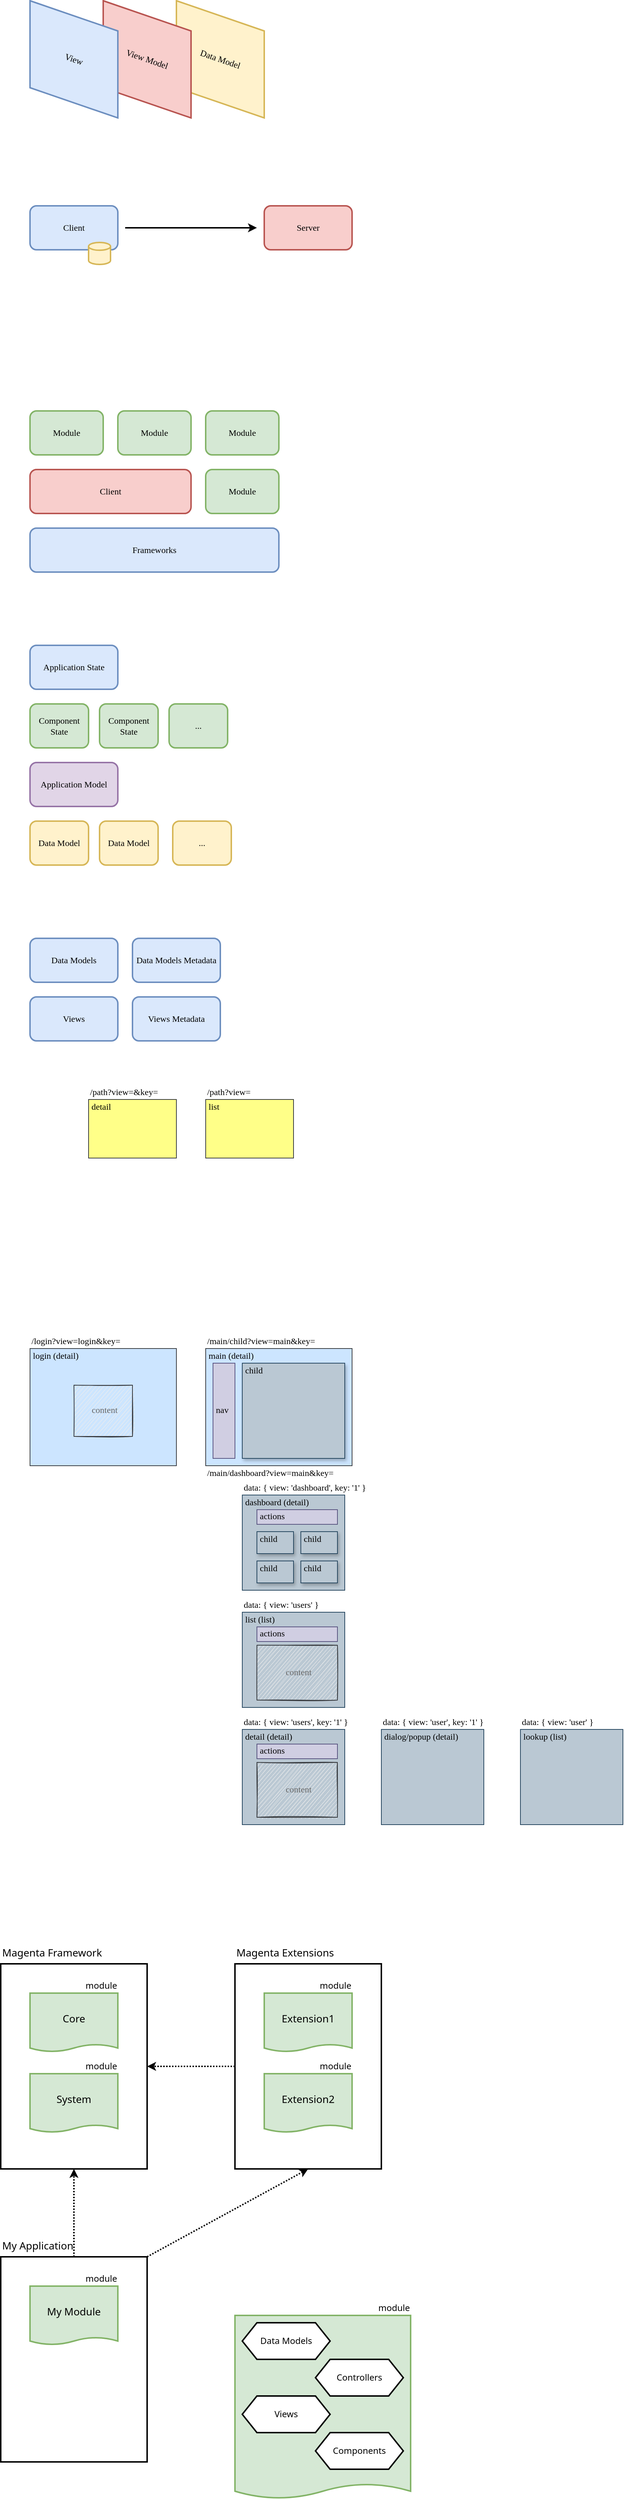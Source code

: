 <mxfile version="14.1.8" type="device"><diagram id="37Ybmm4Dmz9JesclV2Sd" name="Page-1"><mxGraphModel dx="1086" dy="846" grid="1" gridSize="10" guides="1" tooltips="1" connect="1" arrows="1" fold="1" page="1" pageScale="2" pageWidth="827" pageHeight="1169" math="0" shadow="0"><root><mxCell id="0"/><mxCell id="1" parent="0"/><mxCell id="TU3Rfkp5PNntVpc4PH2R-1" value="" style="rounded=0;whiteSpace=wrap;html=1;strokeWidth=2;fontSize=14;fontFamily=Segoe UI;" vertex="1" parent="1"><mxGeometry x="80" y="2880" width="200" height="280" as="geometry"/></mxCell><mxCell id="-D_nfTBE2GjVzK5mQawW-10" value="" style="shape=parallelogram;perimeter=parallelogramPerimeter;whiteSpace=wrap;html=1;fixedSize=1;rotation=90;fillColor=#fff2cc;strokeColor=#d6b656;size=41.25;horizontal=0;strokeWidth=2;fontFamily=Candara;" parent="1" vertex="1"><mxGeometry x="300" y="220" width="160" height="120" as="geometry"/></mxCell><mxCell id="-D_nfTBE2GjVzK5mQawW-11" value="Data Model" style="text;html=1;strokeColor=none;fillColor=none;align=center;verticalAlign=middle;whiteSpace=wrap;rounded=0;rotation=19;fontFamily=Candara;" parent="1" vertex="1"><mxGeometry x="315" y="270" width="130" height="20" as="geometry"/></mxCell><mxCell id="-D_nfTBE2GjVzK5mQawW-5" value="" style="shape=parallelogram;perimeter=parallelogramPerimeter;whiteSpace=wrap;html=1;fixedSize=1;rotation=90;fillColor=#f8cecc;strokeColor=#b85450;size=41.25;horizontal=0;strokeWidth=2;fontFamily=Candara;" parent="1" vertex="1"><mxGeometry x="200" y="220" width="160" height="120" as="geometry"/></mxCell><mxCell id="-D_nfTBE2GjVzK5mQawW-9" value="View Model" style="text;html=1;strokeColor=none;fillColor=none;align=center;verticalAlign=middle;whiteSpace=wrap;rounded=0;rotation=19;fontFamily=Candara;" parent="1" vertex="1"><mxGeometry x="215" y="270" width="130" height="20" as="geometry"/></mxCell><mxCell id="-D_nfTBE2GjVzK5mQawW-6" value="" style="shape=parallelogram;perimeter=parallelogramPerimeter;whiteSpace=wrap;html=1;fixedSize=1;rotation=90;fillColor=#dae8fc;strokeColor=#6c8ebf;size=41.25;horizontal=0;strokeWidth=2;fontFamily=Candara;" parent="1" vertex="1"><mxGeometry x="100" y="220" width="160" height="120" as="geometry"/></mxCell><mxCell id="-D_nfTBE2GjVzK5mQawW-8" value="View" style="text;html=1;strokeColor=none;fillColor=none;align=center;verticalAlign=middle;whiteSpace=wrap;rounded=0;rotation=19;fontFamily=Candara;" parent="1" vertex="1"><mxGeometry x="115" y="270" width="130" height="20" as="geometry"/></mxCell><mxCell id="-D_nfTBE2GjVzK5mQawW-12" value="Client" style="rounded=1;whiteSpace=wrap;html=1;fillColor=#dae8fc;strokeColor=#6c8ebf;strokeWidth=2;fontFamily=Candara;" parent="1" vertex="1"><mxGeometry x="120" y="480" width="120" height="60" as="geometry"/></mxCell><mxCell id="-D_nfTBE2GjVzK5mQawW-13" value="Server" style="rounded=1;whiteSpace=wrap;html=1;fillColor=#f8cecc;strokeColor=#b85450;strokeWidth=2;fontFamily=Candara;" parent="1" vertex="1"><mxGeometry x="440" y="480" width="120" height="60" as="geometry"/></mxCell><mxCell id="-D_nfTBE2GjVzK5mQawW-14" value="" style="shape=cylinder3;whiteSpace=wrap;html=1;boundedLbl=1;backgroundOutline=1;size=5.333;strokeWidth=2;fillColor=#fff2cc;strokeColor=#d6b656;fontFamily=Candara;" parent="1" vertex="1"><mxGeometry x="200" y="530" width="30" height="30" as="geometry"/></mxCell><mxCell id="-D_nfTBE2GjVzK5mQawW-15" value="" style="endArrow=classic;html=1;strokeWidth=2;fontFamily=Candara;" parent="1" edge="1"><mxGeometry width="50" height="50" relative="1" as="geometry"><mxPoint x="250" y="510" as="sourcePoint"/><mxPoint x="430" y="510" as="targetPoint"/></mxGeometry></mxCell><mxCell id="-D_nfTBE2GjVzK5mQawW-17" value="Client" style="rounded=1;whiteSpace=wrap;html=1;fillColor=#f8cecc;strokeColor=#b85450;strokeWidth=2;fontFamily=Candara;" parent="1" vertex="1"><mxGeometry x="120" y="840" width="220" height="60" as="geometry"/></mxCell><mxCell id="-D_nfTBE2GjVzK5mQawW-18" value="Frameworks" style="rounded=1;whiteSpace=wrap;html=1;fillColor=#dae8fc;strokeColor=#6c8ebf;strokeWidth=2;fontFamily=Candara;" parent="1" vertex="1"><mxGeometry x="120" y="920" width="340" height="60" as="geometry"/></mxCell><mxCell id="-D_nfTBE2GjVzK5mQawW-19" value="Module" style="rounded=1;whiteSpace=wrap;html=1;fillColor=#d5e8d4;strokeColor=#82b366;strokeWidth=2;fontFamily=Candara;" parent="1" vertex="1"><mxGeometry x="120" y="760" width="100" height="60" as="geometry"/></mxCell><mxCell id="-D_nfTBE2GjVzK5mQawW-20" value="Module" style="rounded=1;whiteSpace=wrap;html=1;fillColor=#d5e8d4;strokeColor=#82b366;strokeWidth=2;fontFamily=Candara;" parent="1" vertex="1"><mxGeometry x="240" y="760" width="100" height="60" as="geometry"/></mxCell><mxCell id="-D_nfTBE2GjVzK5mQawW-21" value="Module" style="rounded=1;whiteSpace=wrap;html=1;fillColor=#d5e8d4;strokeColor=#82b366;strokeWidth=2;fontFamily=Candara;" parent="1" vertex="1"><mxGeometry x="360" y="760" width="100" height="60" as="geometry"/></mxCell><mxCell id="-D_nfTBE2GjVzK5mQawW-22" value="Module" style="rounded=1;whiteSpace=wrap;html=1;fillColor=#d5e8d4;strokeColor=#82b366;strokeWidth=2;fontFamily=Candara;" parent="1" vertex="1"><mxGeometry x="360" y="840" width="100" height="60" as="geometry"/></mxCell><mxCell id="-D_nfTBE2GjVzK5mQawW-32" value="Application State" style="rounded=1;whiteSpace=wrap;html=1;fillColor=#dae8fc;strokeColor=#6c8ebf;strokeWidth=2;fontFamily=Candara;" parent="1" vertex="1"><mxGeometry x="120" y="1080" width="120" height="60" as="geometry"/></mxCell><mxCell id="-D_nfTBE2GjVzK5mQawW-33" value="..." style="rounded=1;whiteSpace=wrap;html=1;fillColor=#d5e8d4;strokeColor=#82b366;strokeWidth=2;fontFamily=Candara;" parent="1" vertex="1"><mxGeometry x="310" y="1160" width="80" height="60" as="geometry"/></mxCell><mxCell id="-D_nfTBE2GjVzK5mQawW-34" value="Application Model" style="rounded=1;whiteSpace=wrap;html=1;fillColor=#e1d5e7;strokeColor=#9673a6;strokeWidth=2;fontFamily=Candara;" parent="1" vertex="1"><mxGeometry x="120" y="1240" width="120" height="60" as="geometry"/></mxCell><mxCell id="-D_nfTBE2GjVzK5mQawW-35" value="Component State" style="rounded=1;whiteSpace=wrap;html=1;fillColor=#d5e8d4;strokeColor=#82b366;strokeWidth=2;fontFamily=Candara;" parent="1" vertex="1"><mxGeometry x="215" y="1160" width="80" height="60" as="geometry"/></mxCell><mxCell id="-D_nfTBE2GjVzK5mQawW-36" value="Component State" style="rounded=1;whiteSpace=wrap;html=1;fillColor=#d5e8d4;strokeColor=#82b366;strokeWidth=2;fontFamily=Candara;" parent="1" vertex="1"><mxGeometry x="120" y="1160" width="80" height="60" as="geometry"/></mxCell><mxCell id="-D_nfTBE2GjVzK5mQawW-39" value="Data Model" style="rounded=1;whiteSpace=wrap;html=1;fillColor=#fff2cc;strokeColor=#d6b656;strokeWidth=2;fontFamily=Candara;" parent="1" vertex="1"><mxGeometry x="120" y="1320" width="80" height="60" as="geometry"/></mxCell><mxCell id="-D_nfTBE2GjVzK5mQawW-40" value="Data Model" style="rounded=1;whiteSpace=wrap;html=1;fillColor=#fff2cc;strokeColor=#d6b656;strokeWidth=2;fontFamily=Candara;" parent="1" vertex="1"><mxGeometry x="215" y="1320" width="80" height="60" as="geometry"/></mxCell><mxCell id="-D_nfTBE2GjVzK5mQawW-41" value="..." style="rounded=1;whiteSpace=wrap;html=1;fillColor=#fff2cc;strokeColor=#d6b656;strokeWidth=2;fontFamily=Candara;" parent="1" vertex="1"><mxGeometry x="315" y="1320" width="80" height="60" as="geometry"/></mxCell><mxCell id="-D_nfTBE2GjVzK5mQawW-42" value="Data Models" style="rounded=1;whiteSpace=wrap;html=1;fillColor=#dae8fc;strokeColor=#6c8ebf;strokeWidth=2;fontFamily=Candara;" parent="1" vertex="1"><mxGeometry x="120" y="1480" width="120" height="60" as="geometry"/></mxCell><mxCell id="-D_nfTBE2GjVzK5mQawW-44" value="Data Models Metadata" style="rounded=1;whiteSpace=wrap;html=1;fillColor=#dae8fc;strokeColor=#6c8ebf;strokeWidth=2;fontFamily=Candara;" parent="1" vertex="1"><mxGeometry x="260" y="1480" width="120" height="60" as="geometry"/></mxCell><mxCell id="-D_nfTBE2GjVzK5mQawW-45" value="Views" style="rounded=1;whiteSpace=wrap;html=1;fillColor=#dae8fc;strokeColor=#6c8ebf;strokeWidth=2;fontFamily=Candara;" parent="1" vertex="1"><mxGeometry x="120" y="1560" width="120" height="60" as="geometry"/></mxCell><mxCell id="-D_nfTBE2GjVzK5mQawW-46" value="Views Metadata" style="rounded=1;whiteSpace=wrap;html=1;fillColor=#dae8fc;strokeColor=#6c8ebf;strokeWidth=2;fontFamily=Candara;" parent="1" vertex="1"><mxGeometry x="260" y="1560" width="120" height="60" as="geometry"/></mxCell><mxCell id="QA2LWlP7VSIm5W64gliA-1" value="login (detail)" style="rounded=0;whiteSpace=wrap;html=1;fillColor=#cce5ff;strokeColor=#36393d;align=left;verticalAlign=top;spacing=0;spacingLeft=4;spacingTop=-2;fontFamily=Candara;" parent="1" vertex="1"><mxGeometry x="120" y="2040" width="200" height="160" as="geometry"/></mxCell><mxCell id="QA2LWlP7VSIm5W64gliA-2" value="main (detail)" style="rounded=0;whiteSpace=wrap;html=1;fillColor=#cce5ff;strokeColor=#36393d;align=left;verticalAlign=top;spacing=0;spacingLeft=4;spacingTop=-2;fontFamily=Candara;" parent="1" vertex="1"><mxGeometry x="360" y="2040" width="200" height="160" as="geometry"/></mxCell><mxCell id="QA2LWlP7VSIm5W64gliA-3" value="dashboard (detail)" style="rounded=0;whiteSpace=wrap;html=1;fillColor=#bac8d3;strokeColor=#23445d;align=left;verticalAlign=top;spacing=0;spacingLeft=4;spacingTop=-2;fontFamily=Candara;" parent="1" vertex="1"><mxGeometry x="410" y="2240" width="140" height="130" as="geometry"/></mxCell><mxCell id="QA2LWlP7VSIm5W64gliA-9" value="/login?view=login&amp;amp;key=" style="text;html=1;strokeColor=none;fillColor=none;align=left;verticalAlign=middle;rounded=0;fontFamily=Candara;" parent="1" vertex="1"><mxGeometry x="120" y="2020" width="200" height="20" as="geometry"/></mxCell><mxCell id="QA2LWlP7VSIm5W64gliA-10" value="/main/child?view=main&amp;amp;key=" style="text;html=1;strokeColor=none;fillColor=none;align=left;verticalAlign=middle;rounded=0;fontFamily=Candara;" parent="1" vertex="1"><mxGeometry x="360" y="2020" width="200" height="20" as="geometry"/></mxCell><mxCell id="QA2LWlP7VSIm5W64gliA-14" value="detail" style="rounded=0;whiteSpace=wrap;html=1;fillColor=#ffff88;strokeColor=#36393d;align=left;verticalAlign=top;spacing=0;spacingLeft=4;spacingTop=-2;fontFamily=Candara;" parent="1" vertex="1"><mxGeometry x="200" y="1700" width="120" height="80" as="geometry"/></mxCell><mxCell id="QA2LWlP7VSIm5W64gliA-15" value="list" style="rounded=0;whiteSpace=wrap;html=1;fillColor=#ffff88;strokeColor=#36393d;align=left;verticalAlign=top;spacing=0;spacingLeft=4;spacingTop=-2;fontFamily=Candara;" parent="1" vertex="1"><mxGeometry x="360" y="1700" width="120" height="80" as="geometry"/></mxCell><mxCell id="QA2LWlP7VSIm5W64gliA-16" value="/path?view=&amp;amp;key=" style="text;html=1;strokeColor=none;fillColor=none;align=left;verticalAlign=middle;rounded=0;fontFamily=Candara;" parent="1" vertex="1"><mxGeometry x="200" y="1680" width="120" height="20" as="geometry"/></mxCell><mxCell id="QA2LWlP7VSIm5W64gliA-17" value="/path?view=" style="text;html=1;strokeColor=none;fillColor=none;align=left;verticalAlign=middle;rounded=0;fontFamily=Candara;" parent="1" vertex="1"><mxGeometry x="360" y="1680" width="120" height="20" as="geometry"/></mxCell><mxCell id="30UaeRQduYc10Ggo_BP3-2" value="child" style="rounded=0;whiteSpace=wrap;html=1;fillColor=#bac8d3;align=left;verticalAlign=top;spacing=0;spacingLeft=4;spacingTop=-2;fontFamily=Candara;strokeColor=#23445d;shadow=1;" parent="1" vertex="1"><mxGeometry x="410" y="2060" width="140" height="130" as="geometry"/></mxCell><mxCell id="30UaeRQduYc10Ggo_BP3-12" value="nav" style="rounded=0;whiteSpace=wrap;html=1;fillColor=#d0cee2;align=left;verticalAlign=middle;spacing=0;spacingLeft=4;spacingTop=-2;fontFamily=Candara;strokeColor=#56517e;shadow=0;" parent="1" vertex="1"><mxGeometry x="370" y="2060" width="30" height="130" as="geometry"/></mxCell><mxCell id="30UaeRQduYc10Ggo_BP3-24" value="data: { view: '&lt;span&gt;dashboard&lt;/span&gt;', key: '1' }" style="text;html=1;strokeColor=none;fillColor=none;align=left;verticalAlign=middle;rounded=0;fontFamily=Candara;" parent="1" vertex="1"><mxGeometry x="410" y="2220" width="140" height="20" as="geometry"/></mxCell><mxCell id="30UaeRQduYc10Ggo_BP3-25" value="list (list)" style="rounded=0;whiteSpace=wrap;html=1;fillColor=#bac8d3;strokeColor=#23445d;align=left;verticalAlign=top;spacing=0;spacingLeft=4;spacingTop=-2;fontFamily=Candara;" parent="1" vertex="1"><mxGeometry x="410" y="2400" width="140" height="130" as="geometry"/></mxCell><mxCell id="30UaeRQduYc10Ggo_BP3-26" value="data:&amp;nbsp;{ view: '&lt;span&gt;users&lt;/span&gt;' }" style="text;html=1;strokeColor=none;fillColor=none;align=left;verticalAlign=middle;rounded=0;fontFamily=Candara;" parent="1" vertex="1"><mxGeometry x="410" y="2380" width="140" height="20" as="geometry"/></mxCell><mxCell id="30UaeRQduYc10Ggo_BP3-27" value="data:&amp;nbsp;{ view: '&lt;span&gt;users&lt;/span&gt;', key: '1' }" style="text;html=1;strokeColor=none;fillColor=none;align=left;verticalAlign=middle;rounded=0;fontFamily=Candara;" parent="1" vertex="1"><mxGeometry x="410" y="2540" width="140" height="20" as="geometry"/></mxCell><mxCell id="30UaeRQduYc10Ggo_BP3-28" value="detail (detail)" style="rounded=0;whiteSpace=wrap;html=1;fillColor=#bac8d3;strokeColor=#23445d;align=left;verticalAlign=top;spacing=0;spacingLeft=4;spacingTop=-2;fontFamily=Candara;" parent="1" vertex="1"><mxGeometry x="410" y="2560" width="140" height="130" as="geometry"/></mxCell><mxCell id="30UaeRQduYc10Ggo_BP3-29" value="child" style="rounded=0;whiteSpace=wrap;html=1;fillColor=#bac8d3;align=left;verticalAlign=top;spacing=0;spacingLeft=4;spacingTop=-2;fontFamily=Candara;strokeColor=#23445d;shadow=1;" parent="1" vertex="1"><mxGeometry x="430" y="2290" width="50" height="30" as="geometry"/></mxCell><mxCell id="30UaeRQduYc10Ggo_BP3-30" value="child" style="rounded=0;whiteSpace=wrap;html=1;fillColor=#bac8d3;align=left;verticalAlign=top;spacing=0;spacingLeft=4;spacingTop=-2;fontFamily=Candara;strokeColor=#23445d;shadow=1;" parent="1" vertex="1"><mxGeometry x="490" y="2290" width="50" height="30" as="geometry"/></mxCell><mxCell id="30UaeRQduYc10Ggo_BP3-31" value="child" style="rounded=0;whiteSpace=wrap;html=1;fillColor=#bac8d3;align=left;verticalAlign=top;spacing=0;spacingLeft=4;spacingTop=-2;fontFamily=Candara;strokeColor=#23445d;shadow=1;" parent="1" vertex="1"><mxGeometry x="490" y="2330" width="50" height="30" as="geometry"/></mxCell><mxCell id="30UaeRQduYc10Ggo_BP3-32" value="child" style="rounded=0;whiteSpace=wrap;html=1;fillColor=#bac8d3;align=left;verticalAlign=top;spacing=0;spacingLeft=4;spacingTop=-2;fontFamily=Candara;strokeColor=#23445d;shadow=1;" parent="1" vertex="1"><mxGeometry x="430" y="2330" width="50" height="30" as="geometry"/></mxCell><mxCell id="30UaeRQduYc10Ggo_BP3-33" value="actions" style="rounded=0;whiteSpace=wrap;html=1;fillColor=#d0cee2;align=left;verticalAlign=middle;spacing=0;spacingLeft=4;spacingTop=-2;fontFamily=Candara;strokeColor=#56517e;shadow=0;" parent="1" vertex="1"><mxGeometry x="430" y="2260" width="110" height="20" as="geometry"/></mxCell><mxCell id="30UaeRQduYc10Ggo_BP3-34" value="actions" style="rounded=0;whiteSpace=wrap;html=1;fillColor=#d0cee2;align=left;verticalAlign=middle;spacing=0;spacingLeft=4;spacingTop=-2;fontFamily=Candara;strokeColor=#56517e;shadow=0;" parent="1" vertex="1"><mxGeometry x="430" y="2420" width="110" height="20" as="geometry"/></mxCell><mxCell id="30UaeRQduYc10Ggo_BP3-35" value="content" style="rounded=0;whiteSpace=wrap;html=1;align=center;verticalAlign=middle;spacing=0;spacingLeft=4;spacingTop=-2;fontFamily=Candara;sketch=1;fillColor=#eeeeee;strokeColor=#36393d;fontColor=#666666;" parent="1" vertex="1"><mxGeometry x="180" y="2090" width="80" height="70" as="geometry"/></mxCell><mxCell id="30UaeRQduYc10Ggo_BP3-36" value="content" style="rounded=0;whiteSpace=wrap;html=1;align=center;verticalAlign=middle;spacing=0;spacingLeft=4;spacingTop=-2;fontFamily=Candara;sketch=1;fillColor=#eeeeee;strokeColor=#36393d;fontColor=#666666;" parent="1" vertex="1"><mxGeometry x="430" y="2445" width="110" height="75" as="geometry"/></mxCell><mxCell id="30UaeRQduYc10Ggo_BP3-37" value="actions" style="rounded=0;whiteSpace=wrap;html=1;fillColor=#d0cee2;align=left;verticalAlign=middle;spacing=0;spacingLeft=4;spacingTop=-2;fontFamily=Candara;strokeColor=#56517e;shadow=0;" parent="1" vertex="1"><mxGeometry x="430" y="2580" width="110" height="20" as="geometry"/></mxCell><mxCell id="30UaeRQduYc10Ggo_BP3-38" value="content" style="rounded=0;whiteSpace=wrap;html=1;align=center;verticalAlign=middle;spacing=0;spacingLeft=4;spacingTop=-2;fontFamily=Candara;sketch=1;fillColor=#eeeeee;strokeColor=#36393d;fontColor=#666666;" parent="1" vertex="1"><mxGeometry x="430" y="2605" width="110" height="75" as="geometry"/></mxCell><mxCell id="30UaeRQduYc10Ggo_BP3-40" value="dialog/popup (detail)" style="rounded=0;whiteSpace=wrap;html=1;fillColor=#bac8d3;strokeColor=#23445d;align=left;verticalAlign=top;spacing=0;spacingLeft=4;spacingTop=-2;fontFamily=Candara;" parent="1" vertex="1"><mxGeometry x="600" y="2560" width="140" height="130" as="geometry"/></mxCell><mxCell id="30UaeRQduYc10Ggo_BP3-41" value="data:&amp;nbsp;{ view: '&lt;span&gt;user&lt;/span&gt;', key: '1' }" style="text;html=1;strokeColor=none;fillColor=none;align=left;verticalAlign=middle;rounded=0;fontFamily=Candara;" parent="1" vertex="1"><mxGeometry x="600" y="2540" width="140" height="20" as="geometry"/></mxCell><mxCell id="30UaeRQduYc10Ggo_BP3-42" value="lookup (list)" style="rounded=0;whiteSpace=wrap;html=1;fillColor=#bac8d3;strokeColor=#23445d;align=left;verticalAlign=top;spacing=0;spacingLeft=4;spacingTop=-2;fontFamily=Candara;" parent="1" vertex="1"><mxGeometry x="790" y="2560" width="140" height="130" as="geometry"/></mxCell><mxCell id="30UaeRQduYc10Ggo_BP3-43" value="data:&amp;nbsp;{ view: '&lt;span&gt;user&lt;/span&gt;' }" style="text;html=1;strokeColor=none;fillColor=none;align=left;verticalAlign=middle;rounded=0;fontFamily=Candara;" parent="1" vertex="1"><mxGeometry x="790" y="2540" width="140" height="20" as="geometry"/></mxCell><mxCell id="30UaeRQduYc10Ggo_BP3-45" value="/main/dashboard?view=main&amp;amp;key=" style="text;html=1;strokeColor=none;fillColor=none;align=left;verticalAlign=middle;rounded=0;fontFamily=Candara;" parent="1" vertex="1"><mxGeometry x="360" y="2200" width="200" height="20" as="geometry"/></mxCell><mxCell id="-Loo87_Tba6QNMqs72lL-1" value="Core" style="shape=document;whiteSpace=wrap;html=1;boundedLbl=1;size=0.125;fillColor=#d5e8d4;strokeColor=#82b366;fontFamily=Segoe UI;strokeWidth=2;fontSize=14;" parent="1" vertex="1"><mxGeometry x="120" y="2920" width="120" height="80" as="geometry"/></mxCell><mxCell id="UqlC_3PuQEXjT0Jk9ZZi-1" value="System" style="shape=document;whiteSpace=wrap;html=1;boundedLbl=1;size=0.125;fillColor=#d5e8d4;strokeColor=#82b366;fontFamily=Segoe UI;strokeWidth=2;fontSize=14;" parent="1" vertex="1"><mxGeometry x="120" y="3030" width="120" height="80" as="geometry"/></mxCell><mxCell id="TU3Rfkp5PNntVpc4PH2R-2" value="module" style="text;html=1;strokeColor=none;fillColor=none;align=right;verticalAlign=middle;rounded=0;fontFamily=Segoe UI;fontSize=12;" vertex="1" parent="1"><mxGeometry x="160" y="2900" width="80" height="20" as="geometry"/></mxCell><mxCell id="TU3Rfkp5PNntVpc4PH2R-3" value="" style="rounded=0;whiteSpace=wrap;html=1;strokeWidth=2;fontSize=14;fontFamily=Segoe UI;" vertex="1" parent="1"><mxGeometry x="400" y="2880" width="200" height="280" as="geometry"/></mxCell><mxCell id="TU3Rfkp5PNntVpc4PH2R-4" value="Magenta Extensions" style="text;html=1;strokeColor=none;fillColor=none;align=left;verticalAlign=middle;rounded=0;fontFamily=Segoe UI;fontSize=14;" vertex="1" parent="1"><mxGeometry x="400" y="2850" width="140" height="30" as="geometry"/></mxCell><mxCell id="TU3Rfkp5PNntVpc4PH2R-6" value="" style="rounded=0;whiteSpace=wrap;html=1;strokeWidth=2;fontSize=14;fontFamily=Segoe UI;" vertex="1" parent="1"><mxGeometry x="80" y="3280" width="200" height="280" as="geometry"/></mxCell><mxCell id="TU3Rfkp5PNntVpc4PH2R-7" value="My Application" style="text;html=1;strokeColor=none;fillColor=none;align=left;verticalAlign=middle;rounded=0;fontFamily=Segoe UI;fontSize=14;" vertex="1" parent="1"><mxGeometry x="80" y="3250" width="140" height="30" as="geometry"/></mxCell><mxCell id="TU3Rfkp5PNntVpc4PH2R-8" value="Extension1" style="shape=document;whiteSpace=wrap;html=1;boundedLbl=1;size=0.125;fillColor=#d5e8d4;strokeColor=#82b366;fontFamily=Segoe UI;strokeWidth=2;fontSize=14;" vertex="1" parent="1"><mxGeometry x="440" y="2920" width="120" height="80" as="geometry"/></mxCell><mxCell id="TU3Rfkp5PNntVpc4PH2R-9" value="Extension2" style="shape=document;whiteSpace=wrap;html=1;boundedLbl=1;size=0.125;fillColor=#d5e8d4;strokeColor=#82b366;fontFamily=Segoe UI;strokeWidth=2;fontSize=14;" vertex="1" parent="1"><mxGeometry x="440" y="3030" width="120" height="80" as="geometry"/></mxCell><mxCell id="TU3Rfkp5PNntVpc4PH2R-10" value="My Module" style="shape=document;whiteSpace=wrap;html=1;boundedLbl=1;size=0.125;fillColor=#d5e8d4;strokeColor=#82b366;fontFamily=Segoe UI;strokeWidth=2;fontSize=14;" vertex="1" parent="1"><mxGeometry x="120" y="3320" width="120" height="80" as="geometry"/></mxCell><mxCell id="TU3Rfkp5PNntVpc4PH2R-11" value="" style="endArrow=classic;html=1;strokeWidth=2;fontSize=14;fontFamily=Segoe UI;exitX=0.5;exitY=0;exitDx=0;exitDy=0;entryX=0.5;entryY=1;entryDx=0;entryDy=0;dashed=1;dashPattern=1 1;" edge="1" parent="1" source="TU3Rfkp5PNntVpc4PH2R-6" target="TU3Rfkp5PNntVpc4PH2R-1"><mxGeometry width="50" height="50" relative="1" as="geometry"><mxPoint x="180" y="3250" as="sourcePoint"/><mxPoint x="230" y="3200" as="targetPoint"/></mxGeometry></mxCell><mxCell id="TU3Rfkp5PNntVpc4PH2R-13" value="Magenta Framework" style="text;html=1;strokeColor=none;fillColor=none;align=left;verticalAlign=middle;rounded=0;fontFamily=Segoe UI;fontSize=14;" vertex="1" parent="1"><mxGeometry x="80" y="2850" width="140" height="30" as="geometry"/></mxCell><mxCell id="TU3Rfkp5PNntVpc4PH2R-14" value="" style="endArrow=classic;html=1;strokeWidth=2;fontSize=14;fontFamily=Segoe UI;entryX=0.5;entryY=1;entryDx=0;entryDy=0;exitX=1;exitY=0;exitDx=0;exitDy=0;dashed=1;dashPattern=1 1;" edge="1" parent="1" source="TU3Rfkp5PNntVpc4PH2R-6" target="TU3Rfkp5PNntVpc4PH2R-3"><mxGeometry width="50" height="50" relative="1" as="geometry"><mxPoint x="500" y="3240" as="sourcePoint"/><mxPoint x="190" y="3170" as="targetPoint"/></mxGeometry></mxCell><mxCell id="TU3Rfkp5PNntVpc4PH2R-15" value="" style="endArrow=classic;html=1;strokeWidth=2;fontSize=14;fontFamily=Segoe UI;exitX=0;exitY=0.5;exitDx=0;exitDy=0;entryX=1;entryY=0.5;entryDx=0;entryDy=0;dashed=1;dashPattern=1 1;" edge="1" parent="1" source="TU3Rfkp5PNntVpc4PH2R-3" target="TU3Rfkp5PNntVpc4PH2R-1"><mxGeometry width="50" height="50" relative="1" as="geometry"><mxPoint x="490" y="3330" as="sourcePoint"/><mxPoint x="200" y="3180" as="targetPoint"/></mxGeometry></mxCell><mxCell id="TU3Rfkp5PNntVpc4PH2R-16" value="module" style="text;html=1;strokeColor=none;fillColor=none;align=right;verticalAlign=middle;rounded=0;fontFamily=Segoe UI;fontSize=12;" vertex="1" parent="1"><mxGeometry x="160" y="3010" width="80" height="20" as="geometry"/></mxCell><mxCell id="TU3Rfkp5PNntVpc4PH2R-17" value="module" style="text;html=1;strokeColor=none;fillColor=none;align=right;verticalAlign=middle;rounded=0;fontFamily=Segoe UI;fontSize=12;" vertex="1" parent="1"><mxGeometry x="480" y="3010" width="80" height="20" as="geometry"/></mxCell><mxCell id="TU3Rfkp5PNntVpc4PH2R-18" value="module" style="text;html=1;strokeColor=none;fillColor=none;align=right;verticalAlign=middle;rounded=0;fontFamily=Segoe UI;fontSize=12;" vertex="1" parent="1"><mxGeometry x="480" y="2900" width="80" height="20" as="geometry"/></mxCell><mxCell id="TU3Rfkp5PNntVpc4PH2R-19" value="module" style="text;html=1;strokeColor=none;fillColor=none;align=right;verticalAlign=middle;rounded=0;fontFamily=Segoe UI;fontSize=12;" vertex="1" parent="1"><mxGeometry x="160" y="3300" width="80" height="20" as="geometry"/></mxCell><mxCell id="TU3Rfkp5PNntVpc4PH2R-20" value="" style="shape=document;whiteSpace=wrap;html=1;boundedLbl=1;size=0.08;fillColor=#d5e8d4;strokeColor=#82b366;fontFamily=Segoe UI;strokeWidth=2;fontSize=14;" vertex="1" parent="1"><mxGeometry x="400" y="3360" width="240" height="250" as="geometry"/></mxCell><mxCell id="TU3Rfkp5PNntVpc4PH2R-21" value="module" style="text;html=1;strokeColor=none;fillColor=none;align=right;verticalAlign=middle;rounded=0;fontFamily=Segoe UI;fontSize=12;" vertex="1" parent="1"><mxGeometry x="560" y="3340" width="80" height="20" as="geometry"/></mxCell><mxCell id="TU3Rfkp5PNntVpc4PH2R-23" value="Data Models" style="shape=hexagon;perimeter=hexagonPerimeter2;whiteSpace=wrap;html=1;fixedSize=1;strokeWidth=2;fontFamily=Segoe UI;fontSize=12;align=center;" vertex="1" parent="1"><mxGeometry x="410" y="3370" width="120" height="50" as="geometry"/></mxCell><mxCell id="TU3Rfkp5PNntVpc4PH2R-24" value="Controllers" style="shape=hexagon;perimeter=hexagonPerimeter2;whiteSpace=wrap;html=1;fixedSize=1;strokeWidth=2;fontFamily=Segoe UI;fontSize=12;align=center;" vertex="1" parent="1"><mxGeometry x="510" y="3420" width="120" height="50" as="geometry"/></mxCell><mxCell id="TU3Rfkp5PNntVpc4PH2R-25" value="Components" style="shape=hexagon;perimeter=hexagonPerimeter2;whiteSpace=wrap;html=1;fixedSize=1;strokeWidth=2;fontFamily=Segoe UI;fontSize=12;align=center;" vertex="1" parent="1"><mxGeometry x="510" y="3520" width="120" height="50" as="geometry"/></mxCell><mxCell id="TU3Rfkp5PNntVpc4PH2R-26" value="Views" style="shape=hexagon;perimeter=hexagonPerimeter2;whiteSpace=wrap;html=1;fixedSize=1;strokeWidth=2;fontFamily=Segoe UI;fontSize=12;align=center;" vertex="1" parent="1"><mxGeometry x="410" y="3470" width="120" height="50" as="geometry"/></mxCell></root></mxGraphModel></diagram></mxfile>